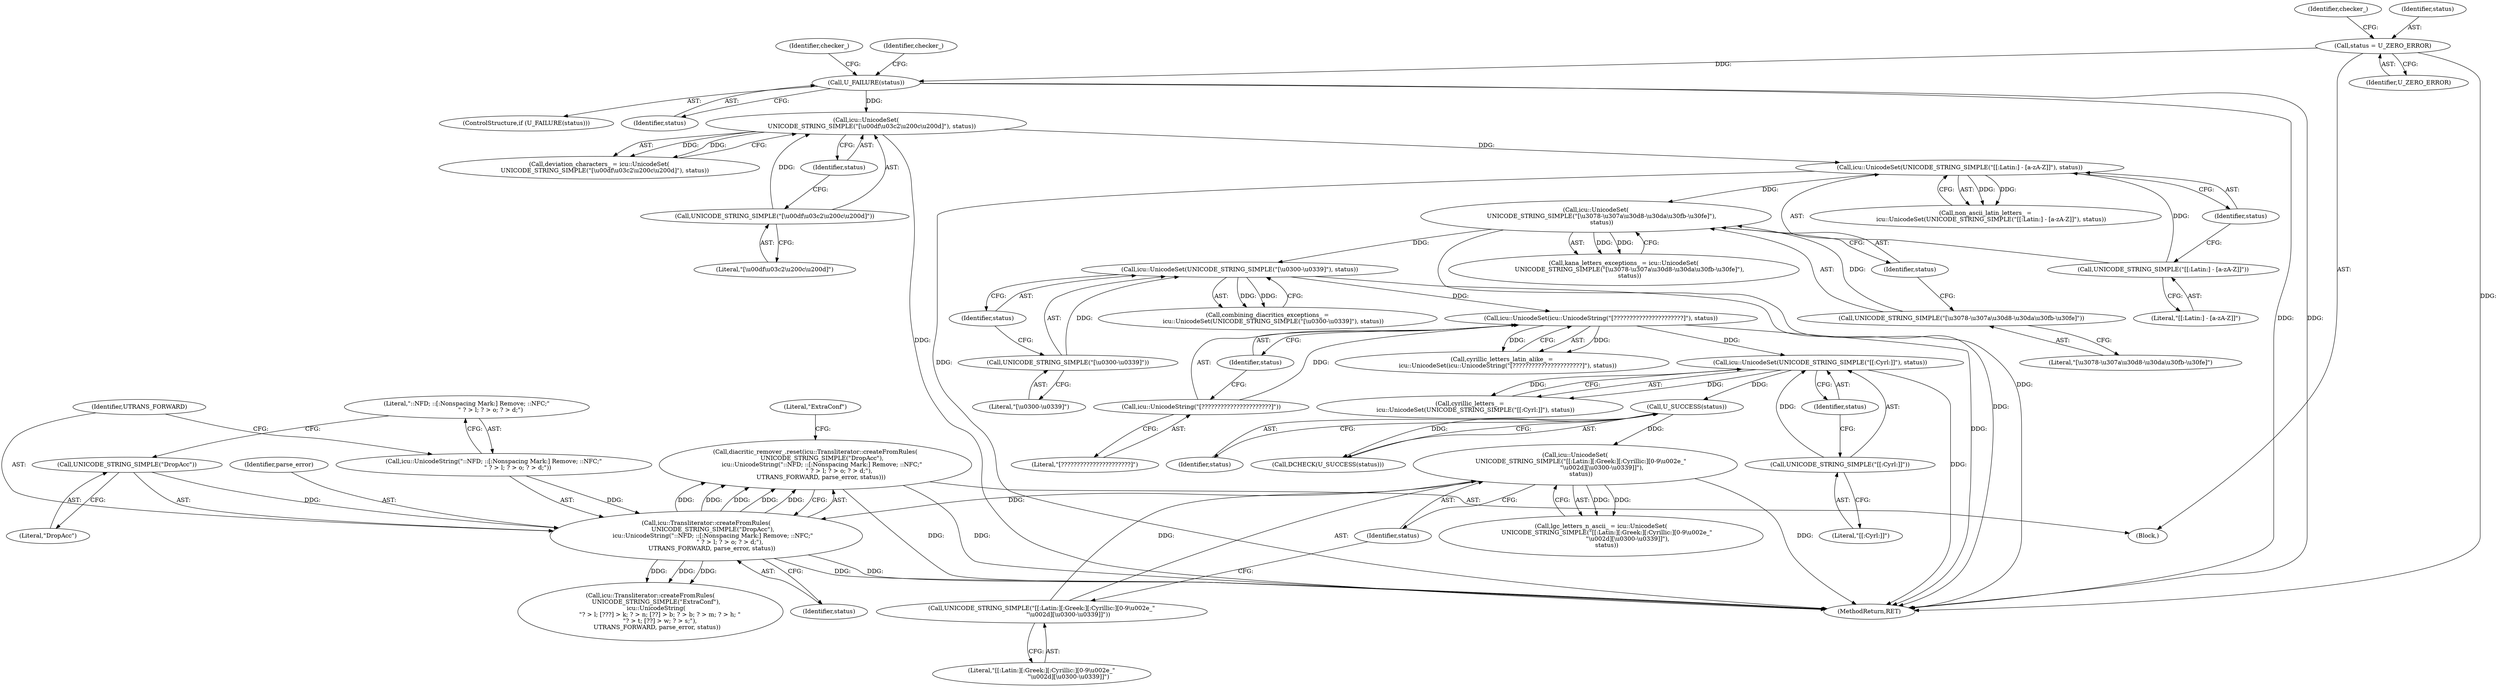digraph "0_Chrome_b3f0207c14fccc11aaa9d4975ebe46554ad289cb@API" {
"1000204" [label="(Call,diacritic_remover_.reset(icu::Transliterator::createFromRules(\n       UNICODE_STRING_SIMPLE(\"DropAcc\"),\n       icu::UnicodeString(\"::NFD; ::[:Nonspacing Mark:] Remove; ::NFC;\"\n                         \" ? > l; ? > o; ? > d;\"),\n      UTRANS_FORWARD, parse_error, status)))"];
"1000205" [label="(Call,icu::Transliterator::createFromRules(\n       UNICODE_STRING_SIMPLE(\"DropAcc\"),\n       icu::UnicodeString(\"::NFD; ::[:Nonspacing Mark:] Remove; ::NFC;\"\n                         \" ? > l; ? > o; ? > d;\"),\n      UTRANS_FORWARD, parse_error, status))"];
"1000206" [label="(Call,UNICODE_STRING_SIMPLE(\"DropAcc\"))"];
"1000208" [label="(Call,icu::UnicodeString(\"::NFD; ::[:Nonspacing Mark:] Remove; ::NFC;\"\n                         \" ? > l; ? > o; ? > d;\"))"];
"1000198" [label="(Call,icu::UnicodeSet(\n      UNICODE_STRING_SIMPLE(\"[[:Latin:][:Greek:][:Cyrillic:][0-9\\u002e_\"\n                            \"\\u002d][\\u0300-\\u0339]]\"),\n      status))"];
"1000199" [label="(Call,UNICODE_STRING_SIMPLE(\"[[:Latin:][:Greek:][:Cyrillic:][0-9\\u002e_\"\n                            \"\\u002d][\\u0300-\\u0339]]\"))"];
"1000194" [label="(Call,U_SUCCESS(status))"];
"1000188" [label="(Call,icu::UnicodeSet(UNICODE_STRING_SIMPLE(\"[[:Cyrl:]]\"), status))"];
"1000189" [label="(Call,UNICODE_STRING_SIMPLE(\"[[:Cyrl:]]\"))"];
"1000181" [label="(Call,icu::UnicodeSet(icu::UnicodeString(\"[??????????????????????]\"), status))"];
"1000182" [label="(Call,icu::UnicodeString(\"[??????????????????????]\"))"];
"1000174" [label="(Call,icu::UnicodeSet(UNICODE_STRING_SIMPLE(\"[\\u0300-\\u0339]\"), status))"];
"1000175" [label="(Call,UNICODE_STRING_SIMPLE(\"[\\u0300-\\u0339]\"))"];
"1000167" [label="(Call,icu::UnicodeSet(\n      UNICODE_STRING_SIMPLE(\"[\\u3078-\\u307a\\u30d8-\\u30da\\u30fb-\\u30fe]\"),\n      status))"];
"1000168" [label="(Call,UNICODE_STRING_SIMPLE(\"[\\u3078-\\u307a\\u30d8-\\u30da\\u30fb-\\u30fe]\"))"];
"1000160" [label="(Call,icu::UnicodeSet(UNICODE_STRING_SIMPLE(\"[[:Latin:] - [a-zA-Z]]\"), status))"];
"1000161" [label="(Call,UNICODE_STRING_SIMPLE(\"[[:Latin:] - [a-zA-Z]]\"))"];
"1000153" [label="(Call,icu::UnicodeSet(\n      UNICODE_STRING_SIMPLE(\"[\\u00df\\u03c2\\u200c\\u200d]\"), status))"];
"1000154" [label="(Call,UNICODE_STRING_SIMPLE(\"[\\u00df\\u03c2\\u200c\\u200d]\"))"];
"1000124" [label="(Call,U_FAILURE(status))"];
"1000115" [label="(Call,status = U_ZERO_ERROR)"];
"1000175" [label="(Call,UNICODE_STRING_SIMPLE(\"[\\u0300-\\u0339]\"))"];
"1000154" [label="(Call,UNICODE_STRING_SIMPLE(\"[\\u00df\\u03c2\\u200c\\u200d]\"))"];
"1000195" [label="(Identifier,status)"];
"1000162" [label="(Literal,\"[[:Latin:] - [a-zA-Z]]\")"];
"1000117" [label="(Identifier,U_ZERO_ERROR)"];
"1000119" [label="(Identifier,checker_)"];
"1000200" [label="(Literal,\"[[:Latin:][:Greek:][:Cyrillic:][0-9\\u002e_\"\n                            \"\\u002d][\\u0300-\\u0339]]\")"];
"1000183" [label="(Literal,\"[??????????????????????]\")"];
"1000153" [label="(Call,icu::UnicodeSet(\n      UNICODE_STRING_SIMPLE(\"[\\u00df\\u03c2\\u200c\\u200d]\"), status))"];
"1000168" [label="(Call,UNICODE_STRING_SIMPLE(\"[\\u3078-\\u307a\\u30d8-\\u30da\\u30fb-\\u30fe]\"))"];
"1000156" [label="(Identifier,status)"];
"1000115" [label="(Call,status = U_ZERO_ERROR)"];
"1000123" [label="(ControlStructure,if (U_FAILURE(status)))"];
"1000163" [label="(Identifier,status)"];
"1000155" [label="(Literal,\"[\\u00df\\u03c2\\u200c\\u200d]\")"];
"1000186" [label="(Call,cyrillic_letters_ =\n      icu::UnicodeSet(UNICODE_STRING_SIMPLE(\"[[:Cyrl:]]\"), status))"];
"1000170" [label="(Identifier,status)"];
"1000161" [label="(Call,UNICODE_STRING_SIMPLE(\"[[:Latin:] - [a-zA-Z]]\"))"];
"1000176" [label="(Literal,\"[\\u0300-\\u0339]\")"];
"1000177" [label="(Identifier,status)"];
"1000172" [label="(Call,combining_diacritics_exceptions_ =\n      icu::UnicodeSet(UNICODE_STRING_SIMPLE(\"[\\u0300-\\u0339]\"), status))"];
"1000113" [label="(Block,)"];
"1000151" [label="(Call,deviation_characters_ = icu::UnicodeSet(\n      UNICODE_STRING_SIMPLE(\"[\\u00df\\u03c2\\u200c\\u200d]\"), status))"];
"1000206" [label="(Call,UNICODE_STRING_SIMPLE(\"DropAcc\"))"];
"1000216" [label="(Literal,\"ExtraConf\")"];
"1000124" [label="(Call,U_FAILURE(status))"];
"1000160" [label="(Call,icu::UnicodeSet(UNICODE_STRING_SIMPLE(\"[[:Latin:] - [a-zA-Z]]\"), status))"];
"1000174" [label="(Call,icu::UnicodeSet(UNICODE_STRING_SIMPLE(\"[\\u0300-\\u0339]\"), status))"];
"1000169" [label="(Literal,\"[\\u3078-\\u307a\\u30d8-\\u30da\\u30fb-\\u30fe]\")"];
"1000209" [label="(Literal,\"::NFD; ::[:Nonspacing Mark:] Remove; ::NFC;\"\n                         \" ? > l; ? > o; ? > d;\")"];
"1000190" [label="(Literal,\"[[:Cyrl:]]\")"];
"1000165" [label="(Call,kana_letters_exceptions_ = icu::UnicodeSet(\n      UNICODE_STRING_SIMPLE(\"[\\u3078-\\u307a\\u30d8-\\u30da\\u30fb-\\u30fe]\"),\n      status))"];
"1000198" [label="(Call,icu::UnicodeSet(\n      UNICODE_STRING_SIMPLE(\"[[:Latin:][:Greek:][:Cyrillic:][0-9\\u002e_\"\n                            \"\\u002d][\\u0300-\\u0339]]\"),\n      status))"];
"1000230" [label="(MethodReturn,RET)"];
"1000211" [label="(Identifier,parse_error)"];
"1000184" [label="(Identifier,status)"];
"1000193" [label="(Call,DCHECK(U_SUCCESS(status)))"];
"1000189" [label="(Call,UNICODE_STRING_SIMPLE(\"[[:Cyrl:]]\"))"];
"1000128" [label="(Identifier,checker_)"];
"1000207" [label="(Literal,\"DropAcc\")"];
"1000196" [label="(Call,lgc_letters_n_ascii_ = icu::UnicodeSet(\n      UNICODE_STRING_SIMPLE(\"[[:Latin:][:Greek:][:Cyrillic:][0-9\\u002e_\"\n                            \"\\u002d][\\u0300-\\u0339]]\"),\n      status))"];
"1000199" [label="(Call,UNICODE_STRING_SIMPLE(\"[[:Latin:][:Greek:][:Cyrillic:][0-9\\u002e_\"\n                            \"\\u002d][\\u0300-\\u0339]]\"))"];
"1000201" [label="(Identifier,status)"];
"1000125" [label="(Identifier,status)"];
"1000158" [label="(Call,non_ascii_latin_letters_ =\n      icu::UnicodeSet(UNICODE_STRING_SIMPLE(\"[[:Latin:] - [a-zA-Z]]\"), status))"];
"1000132" [label="(Identifier,checker_)"];
"1000116" [label="(Identifier,status)"];
"1000212" [label="(Identifier,status)"];
"1000214" [label="(Call,icu::Transliterator::createFromRules(\n      UNICODE_STRING_SIMPLE(\"ExtraConf\"),\n      icu::UnicodeString(\n          \"? > l; [???] > k; ? > n; [??] > b; ? > b; ? > m; ? > h; \"\n          \"? > t; [??] > w; ? > s;\"),\n       UTRANS_FORWARD, parse_error, status))"];
"1000167" [label="(Call,icu::UnicodeSet(\n      UNICODE_STRING_SIMPLE(\"[\\u3078-\\u307a\\u30d8-\\u30da\\u30fb-\\u30fe]\"),\n      status))"];
"1000204" [label="(Call,diacritic_remover_.reset(icu::Transliterator::createFromRules(\n       UNICODE_STRING_SIMPLE(\"DropAcc\"),\n       icu::UnicodeString(\"::NFD; ::[:Nonspacing Mark:] Remove; ::NFC;\"\n                         \" ? > l; ? > o; ? > d;\"),\n      UTRANS_FORWARD, parse_error, status)))"];
"1000191" [label="(Identifier,status)"];
"1000188" [label="(Call,icu::UnicodeSet(UNICODE_STRING_SIMPLE(\"[[:Cyrl:]]\"), status))"];
"1000181" [label="(Call,icu::UnicodeSet(icu::UnicodeString(\"[??????????????????????]\"), status))"];
"1000208" [label="(Call,icu::UnicodeString(\"::NFD; ::[:Nonspacing Mark:] Remove; ::NFC;\"\n                         \" ? > l; ? > o; ? > d;\"))"];
"1000182" [label="(Call,icu::UnicodeString(\"[??????????????????????]\"))"];
"1000194" [label="(Call,U_SUCCESS(status))"];
"1000179" [label="(Call,cyrillic_letters_latin_alike_ =\n      icu::UnicodeSet(icu::UnicodeString(\"[??????????????????????]\"), status))"];
"1000205" [label="(Call,icu::Transliterator::createFromRules(\n       UNICODE_STRING_SIMPLE(\"DropAcc\"),\n       icu::UnicodeString(\"::NFD; ::[:Nonspacing Mark:] Remove; ::NFC;\"\n                         \" ? > l; ? > o; ? > d;\"),\n      UTRANS_FORWARD, parse_error, status))"];
"1000210" [label="(Identifier,UTRANS_FORWARD)"];
"1000204" -> "1000113"  [label="AST: "];
"1000204" -> "1000205"  [label="CFG: "];
"1000205" -> "1000204"  [label="AST: "];
"1000216" -> "1000204"  [label="CFG: "];
"1000204" -> "1000230"  [label="DDG: "];
"1000204" -> "1000230"  [label="DDG: "];
"1000205" -> "1000204"  [label="DDG: "];
"1000205" -> "1000204"  [label="DDG: "];
"1000205" -> "1000204"  [label="DDG: "];
"1000205" -> "1000204"  [label="DDG: "];
"1000205" -> "1000204"  [label="DDG: "];
"1000205" -> "1000212"  [label="CFG: "];
"1000206" -> "1000205"  [label="AST: "];
"1000208" -> "1000205"  [label="AST: "];
"1000210" -> "1000205"  [label="AST: "];
"1000211" -> "1000205"  [label="AST: "];
"1000212" -> "1000205"  [label="AST: "];
"1000205" -> "1000230"  [label="DDG: "];
"1000205" -> "1000230"  [label="DDG: "];
"1000206" -> "1000205"  [label="DDG: "];
"1000208" -> "1000205"  [label="DDG: "];
"1000198" -> "1000205"  [label="DDG: "];
"1000205" -> "1000214"  [label="DDG: "];
"1000205" -> "1000214"  [label="DDG: "];
"1000205" -> "1000214"  [label="DDG: "];
"1000206" -> "1000207"  [label="CFG: "];
"1000207" -> "1000206"  [label="AST: "];
"1000209" -> "1000206"  [label="CFG: "];
"1000208" -> "1000209"  [label="CFG: "];
"1000209" -> "1000208"  [label="AST: "];
"1000210" -> "1000208"  [label="CFG: "];
"1000198" -> "1000196"  [label="AST: "];
"1000198" -> "1000201"  [label="CFG: "];
"1000199" -> "1000198"  [label="AST: "];
"1000201" -> "1000198"  [label="AST: "];
"1000196" -> "1000198"  [label="CFG: "];
"1000198" -> "1000230"  [label="DDG: "];
"1000198" -> "1000196"  [label="DDG: "];
"1000198" -> "1000196"  [label="DDG: "];
"1000199" -> "1000198"  [label="DDG: "];
"1000194" -> "1000198"  [label="DDG: "];
"1000199" -> "1000200"  [label="CFG: "];
"1000200" -> "1000199"  [label="AST: "];
"1000201" -> "1000199"  [label="CFG: "];
"1000194" -> "1000193"  [label="AST: "];
"1000194" -> "1000195"  [label="CFG: "];
"1000195" -> "1000194"  [label="AST: "];
"1000193" -> "1000194"  [label="CFG: "];
"1000194" -> "1000193"  [label="DDG: "];
"1000188" -> "1000194"  [label="DDG: "];
"1000188" -> "1000186"  [label="AST: "];
"1000188" -> "1000191"  [label="CFG: "];
"1000189" -> "1000188"  [label="AST: "];
"1000191" -> "1000188"  [label="AST: "];
"1000186" -> "1000188"  [label="CFG: "];
"1000188" -> "1000230"  [label="DDG: "];
"1000188" -> "1000186"  [label="DDG: "];
"1000188" -> "1000186"  [label="DDG: "];
"1000189" -> "1000188"  [label="DDG: "];
"1000181" -> "1000188"  [label="DDG: "];
"1000189" -> "1000190"  [label="CFG: "];
"1000190" -> "1000189"  [label="AST: "];
"1000191" -> "1000189"  [label="CFG: "];
"1000181" -> "1000179"  [label="AST: "];
"1000181" -> "1000184"  [label="CFG: "];
"1000182" -> "1000181"  [label="AST: "];
"1000184" -> "1000181"  [label="AST: "];
"1000179" -> "1000181"  [label="CFG: "];
"1000181" -> "1000230"  [label="DDG: "];
"1000181" -> "1000179"  [label="DDG: "];
"1000181" -> "1000179"  [label="DDG: "];
"1000182" -> "1000181"  [label="DDG: "];
"1000174" -> "1000181"  [label="DDG: "];
"1000182" -> "1000183"  [label="CFG: "];
"1000183" -> "1000182"  [label="AST: "];
"1000184" -> "1000182"  [label="CFG: "];
"1000174" -> "1000172"  [label="AST: "];
"1000174" -> "1000177"  [label="CFG: "];
"1000175" -> "1000174"  [label="AST: "];
"1000177" -> "1000174"  [label="AST: "];
"1000172" -> "1000174"  [label="CFG: "];
"1000174" -> "1000230"  [label="DDG: "];
"1000174" -> "1000172"  [label="DDG: "];
"1000174" -> "1000172"  [label="DDG: "];
"1000175" -> "1000174"  [label="DDG: "];
"1000167" -> "1000174"  [label="DDG: "];
"1000175" -> "1000176"  [label="CFG: "];
"1000176" -> "1000175"  [label="AST: "];
"1000177" -> "1000175"  [label="CFG: "];
"1000167" -> "1000165"  [label="AST: "];
"1000167" -> "1000170"  [label="CFG: "];
"1000168" -> "1000167"  [label="AST: "];
"1000170" -> "1000167"  [label="AST: "];
"1000165" -> "1000167"  [label="CFG: "];
"1000167" -> "1000230"  [label="DDG: "];
"1000167" -> "1000165"  [label="DDG: "];
"1000167" -> "1000165"  [label="DDG: "];
"1000168" -> "1000167"  [label="DDG: "];
"1000160" -> "1000167"  [label="DDG: "];
"1000168" -> "1000169"  [label="CFG: "];
"1000169" -> "1000168"  [label="AST: "];
"1000170" -> "1000168"  [label="CFG: "];
"1000160" -> "1000158"  [label="AST: "];
"1000160" -> "1000163"  [label="CFG: "];
"1000161" -> "1000160"  [label="AST: "];
"1000163" -> "1000160"  [label="AST: "];
"1000158" -> "1000160"  [label="CFG: "];
"1000160" -> "1000230"  [label="DDG: "];
"1000160" -> "1000158"  [label="DDG: "];
"1000160" -> "1000158"  [label="DDG: "];
"1000161" -> "1000160"  [label="DDG: "];
"1000153" -> "1000160"  [label="DDG: "];
"1000161" -> "1000162"  [label="CFG: "];
"1000162" -> "1000161"  [label="AST: "];
"1000163" -> "1000161"  [label="CFG: "];
"1000153" -> "1000151"  [label="AST: "];
"1000153" -> "1000156"  [label="CFG: "];
"1000154" -> "1000153"  [label="AST: "];
"1000156" -> "1000153"  [label="AST: "];
"1000151" -> "1000153"  [label="CFG: "];
"1000153" -> "1000230"  [label="DDG: "];
"1000153" -> "1000151"  [label="DDG: "];
"1000153" -> "1000151"  [label="DDG: "];
"1000154" -> "1000153"  [label="DDG: "];
"1000124" -> "1000153"  [label="DDG: "];
"1000154" -> "1000155"  [label="CFG: "];
"1000155" -> "1000154"  [label="AST: "];
"1000156" -> "1000154"  [label="CFG: "];
"1000124" -> "1000123"  [label="AST: "];
"1000124" -> "1000125"  [label="CFG: "];
"1000125" -> "1000124"  [label="AST: "];
"1000128" -> "1000124"  [label="CFG: "];
"1000132" -> "1000124"  [label="CFG: "];
"1000124" -> "1000230"  [label="DDG: "];
"1000124" -> "1000230"  [label="DDG: "];
"1000115" -> "1000124"  [label="DDG: "];
"1000115" -> "1000113"  [label="AST: "];
"1000115" -> "1000117"  [label="CFG: "];
"1000116" -> "1000115"  [label="AST: "];
"1000117" -> "1000115"  [label="AST: "];
"1000119" -> "1000115"  [label="CFG: "];
"1000115" -> "1000230"  [label="DDG: "];
}
